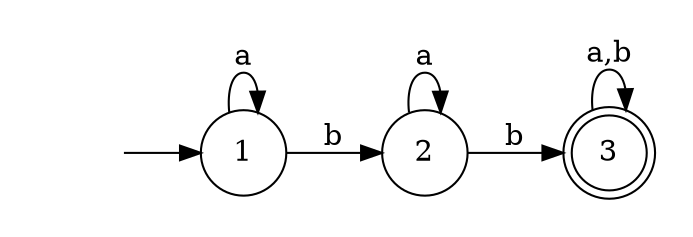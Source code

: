 digraph {
	rankdir=LR;
	margin=0.2;
	size=5;
	node [margin=0.1 shape=circle];
	3[margin=0 shape=doublecircle];
	" "[color=white width=0];
	" " -> 1;
	1 -> 2 [label="b"];
	1 -> 1 [label="a"];
	2 -> 3 [label="b"];
	2 -> 2 [label="a"];
	3 -> 3 [label="a,b"];
}